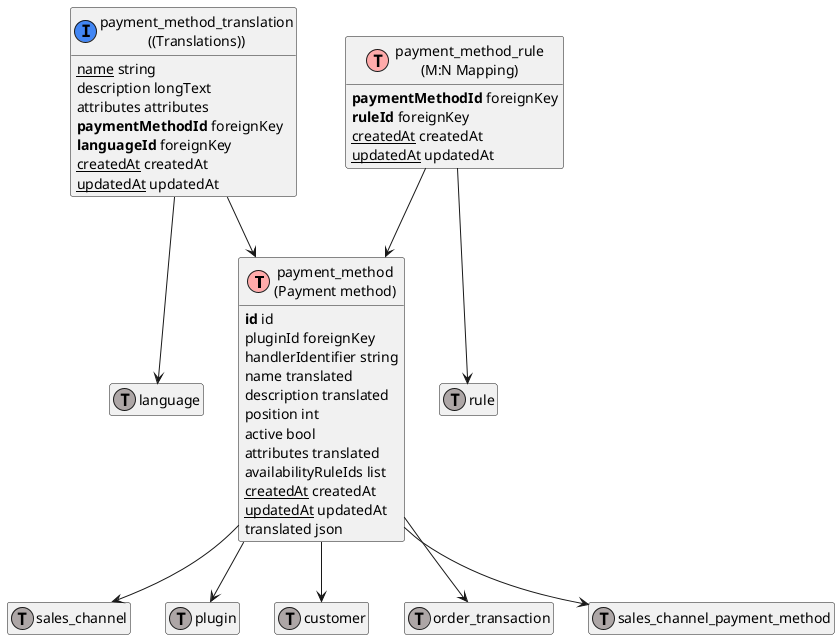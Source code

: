 @startuml
' uncomment the line below if you're using computer with a retina display
' skinparam dpi 300
!define Table(name,desc) class name as "desc" << (T,#FFAAAA) >>
!define ForeignTable(name,desc) class name as "desc" << (T,#ada6a6) >>
!define TranslationTable(name,desc) class name as "desc" << (I,#4286f4) >>
' we use bold for primary key
' green color for unique
' and underscore for not_null
!define primary_key(x) <b>x</b>
!define unique(x) <color:green>x</color>
!define not_null(x) <u>x</u>
' other tags available:
' <i></i>
' <back:COLOR></color>, where color is a color name or html color code
' (#FFAACC)
' see: http://plantuml.com/classes.html#More
hide methods
hide stereotypes
hide empty members
skinparam backgroundColor #FFFFFF

' entities

Table(ShopwareCoreCheckoutPaymentPaymentMethodDefinition, "payment_method\n(Payment method)") {
   primary_key(id) id
   pluginId foreignKey
   handlerIdentifier string
   name translated
   description translated
   position int
   active bool
   attributes translated
   availabilityRuleIds list
   not_null(createdAt) createdAt
   not_null(updatedAt) updatedAt
   translated json
}
TranslationTable(ShopwareCoreCheckoutPaymentAggregatePaymentMethodTranslationPaymentMethodTranslationDefinition, "payment_method_translation\n((Translations))") {
   not_null(name) string
   description longText
   attributes attributes
   primary_key(paymentMethodId) foreignKey
   primary_key(languageId) foreignKey
   not_null(createdAt) createdAt
   not_null(updatedAt) updatedAt
}
Table(ShopwareCoreCheckoutPaymentAggregatePaymentMethodRulesPaymentMethodRuleDefinition, "payment_method_rule\n(M:N Mapping)") {
   primary_key(paymentMethodId) foreignKey
   primary_key(ruleId) foreignKey
   not_null(createdAt) createdAt
   not_null(updatedAt) updatedAt
}
ForeignTable(ShopwareCoreSystemSalesChannelSalesChannelDefinition, "sales_channel") {
}
ForeignTable(ShopwareCoreFrameworkPluginPluginDefinition, "plugin") {
}
ForeignTable(ShopwareCoreCheckoutCustomerCustomerDefinition, "customer") {
}
ForeignTable(ShopwareCoreCheckoutOrderAggregateOrderTransactionOrderTransactionDefinition, "order_transaction") {
}
ForeignTable(ShopwareCoreSystemSalesChannelAggregateSalesChannelPaymentMethodSalesChannelPaymentMethodDefinition, "sales_channel_payment_method") {
}
ForeignTable(ShopwareCoreFrameworkLanguageLanguageDefinition, "language") {
}
ForeignTable(ShopwareCoreContentRuleRuleDefinition, "rule") {
}

' relationshipd

ShopwareCoreCheckoutPaymentPaymentMethodDefinition --> ShopwareCoreSystemSalesChannelSalesChannelDefinition
ShopwareCoreCheckoutPaymentPaymentMethodDefinition --> ShopwareCoreFrameworkPluginPluginDefinition
ShopwareCoreCheckoutPaymentPaymentMethodDefinition --> ShopwareCoreCheckoutCustomerCustomerDefinition
ShopwareCoreCheckoutPaymentPaymentMethodDefinition --> ShopwareCoreCheckoutOrderAggregateOrderTransactionOrderTransactionDefinition
ShopwareCoreCheckoutPaymentAggregatePaymentMethodTranslationPaymentMethodTranslationDefinition --> ShopwareCoreCheckoutPaymentPaymentMethodDefinition
ShopwareCoreCheckoutPaymentPaymentMethodDefinition --> ShopwareCoreSystemSalesChannelAggregateSalesChannelPaymentMethodSalesChannelPaymentMethodDefinition
ShopwareCoreCheckoutPaymentAggregatePaymentMethodRulesPaymentMethodRuleDefinition --> ShopwareCoreCheckoutPaymentPaymentMethodDefinition
ShopwareCoreCheckoutPaymentAggregatePaymentMethodTranslationPaymentMethodTranslationDefinition --> ShopwareCoreFrameworkLanguageLanguageDefinition
ShopwareCoreCheckoutPaymentAggregatePaymentMethodRulesPaymentMethodRuleDefinition --> ShopwareCoreContentRuleRuleDefinition
@enduml
